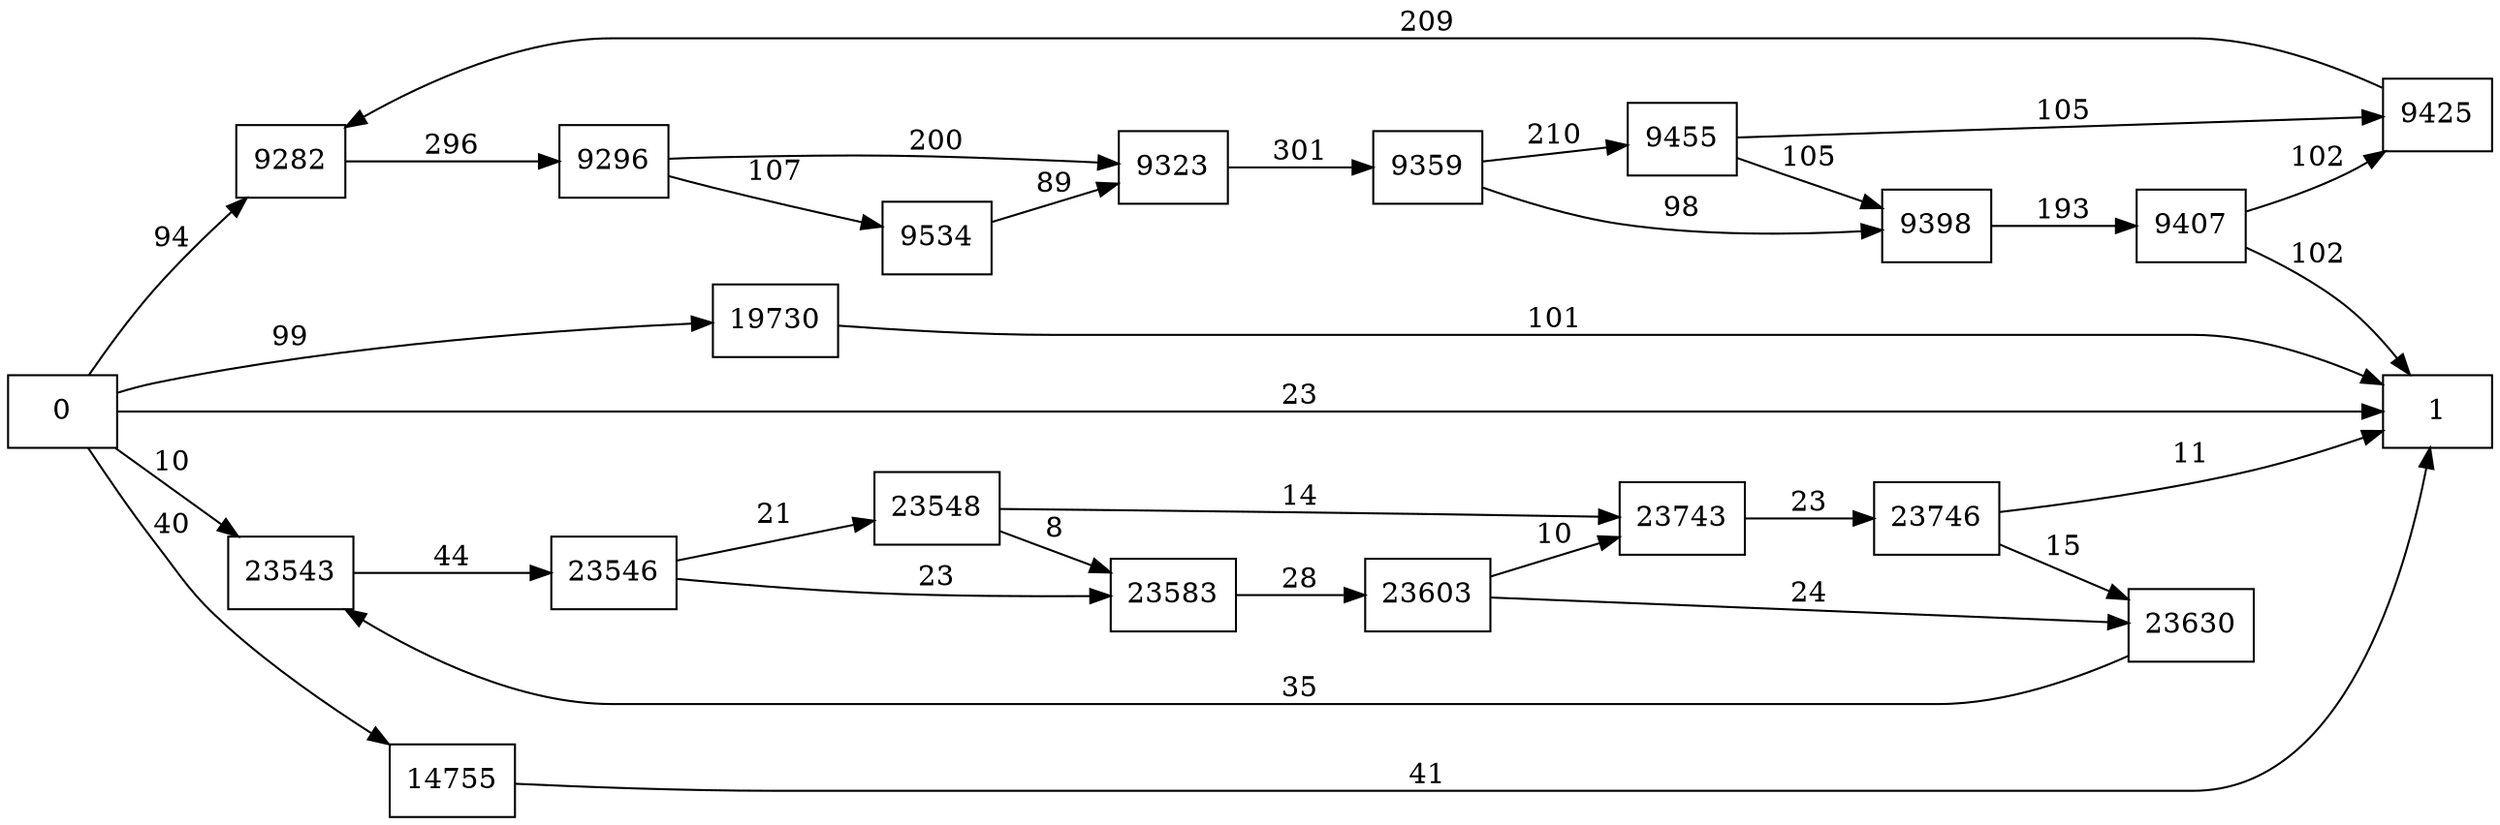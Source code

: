 digraph {
	graph [rankdir=LR]
	node [shape=rectangle]
	9282 -> 9296 [label=296]
	9296 -> 9323 [label=200]
	9296 -> 9534 [label=107]
	9323 -> 9359 [label=301]
	9359 -> 9398 [label=98]
	9359 -> 9455 [label=210]
	9398 -> 9407 [label=193]
	9407 -> 9425 [label=102]
	9407 -> 1 [label=102]
	9425 -> 9282 [label=209]
	9455 -> 9425 [label=105]
	9455 -> 9398 [label=105]
	9534 -> 9323 [label=89]
	14755 -> 1 [label=41]
	19730 -> 1 [label=101]
	23543 -> 23546 [label=44]
	23546 -> 23548 [label=21]
	23546 -> 23583 [label=23]
	23548 -> 23583 [label=8]
	23548 -> 23743 [label=14]
	23583 -> 23603 [label=28]
	23603 -> 23630 [label=24]
	23603 -> 23743 [label=10]
	23630 -> 23543 [label=35]
	23743 -> 23746 [label=23]
	23746 -> 23630 [label=15]
	23746 -> 1 [label=11]
	0 -> 1 [label=23]
	0 -> 9282 [label=94]
	0 -> 14755 [label=40]
	0 -> 19730 [label=99]
	0 -> 23543 [label=10]
}
